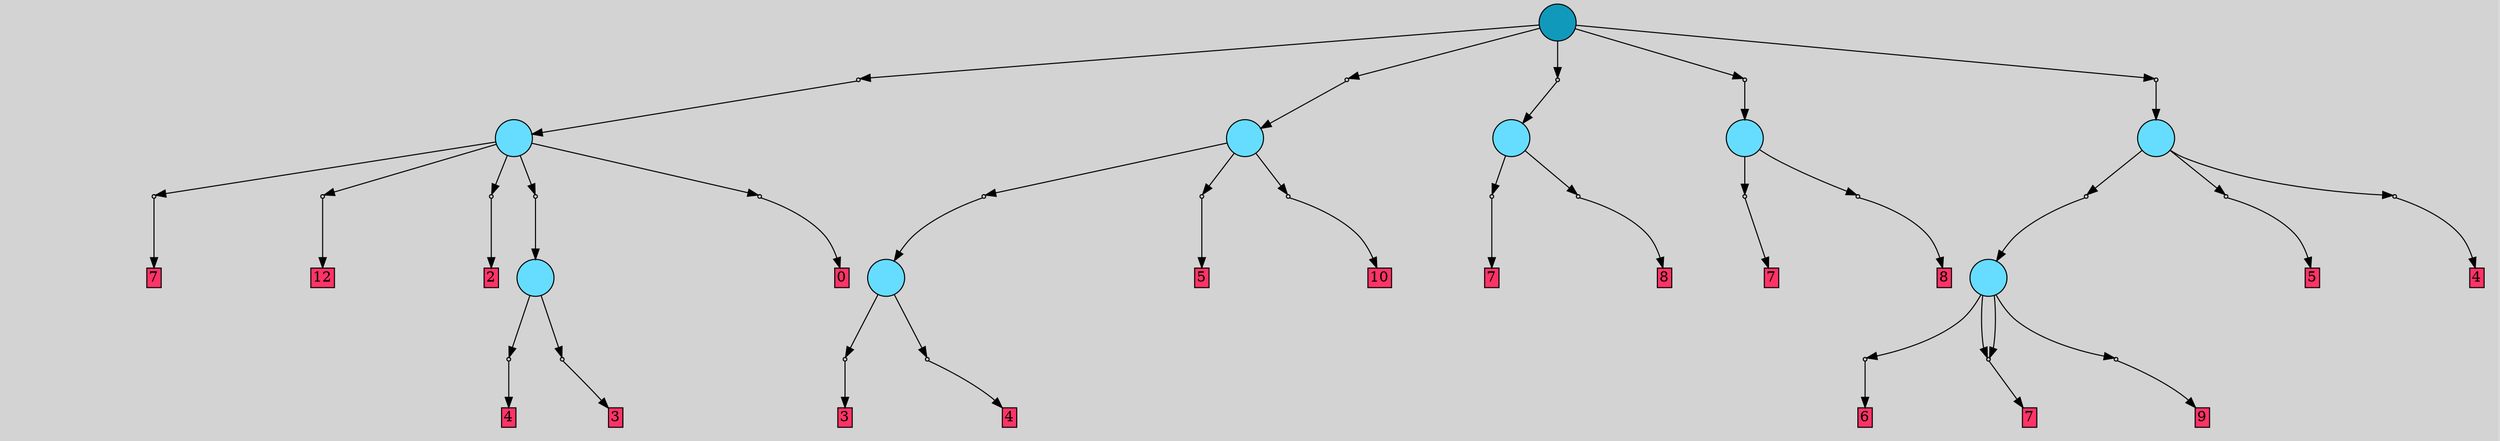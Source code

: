 // File exported with GEGELATI v1.3.1
// On the 2024-04-08 17:52:57
// With the File::TPGGraphDotExporter
digraph{
	graph[pad = "0.212, 0.055" bgcolor = lightgray]
	node[shape=circle style = filled label = ""]
		T59 [fillcolor="#66ddff"]
		T300 [fillcolor="#66ddff"]
		T322 [fillcolor="#66ddff"]
		T899 [fillcolor="#66ddff"]
		T900 [fillcolor="#66ddff"]
		T901 [fillcolor="#66ddff"]
		T93 [fillcolor="#66ddff"]
		T902 [fillcolor="#66ddff"]
		T1024 [fillcolor="#1199bb"]
		P20753 [fillcolor="#cccccc" shape=point] //8|
		I20753 [shape=box style=invis label="9|0&0|1#2|0&#92;n"]
		P20753 -> I20753[style=invis]
		A13235 [fillcolor="#ff3366" shape=box margin=0.03 width=0 height=0 label="6"]
		T59 -> P20753 -> A13235
		P20754 [fillcolor="#cccccc" shape=point] //5|
		I20754 [shape=box style=invis label="3|0&0|7#0|1&#92;n"]
		P20754 -> I20754[style=invis]
		A13236 [fillcolor="#ff3366" shape=box margin=0.03 width=0 height=0 label="7"]
		T59 -> P20754 -> A13236
		P20755 [fillcolor="#cccccc" shape=point] //-6|
		I20755 [shape=box style=invis label="11|4&2|0#1|6&#92;n2|0&2|0#0|4&#92;n"]
		P20755 -> I20755[style=invis]
		A13237 [fillcolor="#ff3366" shape=box margin=0.03 width=0 height=0 label="9"]
		T59 -> P20755 -> A13237
		T59 -> P20754
		P20756 [fillcolor="#cccccc" shape=point] //-2|
		I20756 [shape=box style=invis label="11|1&2|4#2|6&#92;n4|5&2|7#0|6&#92;n0|7&0|5#0|1&#92;n4|4&2|6#0|7&#92;n4|0&0|4#2|4&#92;n"]
		P20756 -> I20756[style=invis]
		T300 -> P20756 -> T59
		P20757 [fillcolor="#cccccc" shape=point] //10|
		I20757 [shape=box style=invis label="10|3&0|4#1|4&#92;n4|0&0|3#2|7&#92;n"]
		P20757 -> I20757[style=invis]
		A13238 [fillcolor="#ff3366" shape=box margin=0.03 width=0 height=0 label="5"]
		T300 -> P20757 -> A13238
		P20758 [fillcolor="#cccccc" shape=point] //-9|
		I20758 [shape=box style=invis label="3|0&2|6#2|7&#92;n"]
		P20758 -> I20758[style=invis]
		A13239 [fillcolor="#ff3366" shape=box margin=0.03 width=0 height=0 label="4"]
		T300 -> P20758 -> A13239
		P20759 [fillcolor="#cccccc" shape=point] //-3|
		I20759 [shape=box style=invis label=""]
		P20759 -> I20759[style=invis]
		A13240 [fillcolor="#ff3366" shape=box margin=0.03 width=0 height=0 label="7"]
		T322 -> P20759 -> A13240
		P20760 [fillcolor="#cccccc" shape=point] //5|
		I20760 [shape=box style=invis label="10|0&2|0#1|0&#92;n"]
		P20760 -> I20760[style=invis]
		A13241 [fillcolor="#ff3366" shape=box margin=0.03 width=0 height=0 label="8"]
		T322 -> P20760 -> A13241
		P20761 [fillcolor="#cccccc" shape=point] //-2|
		I20761 [shape=box style=invis label="7|0&2|6#2|7&#92;n"]
		P20761 -> I20761[style=invis]
		A13242 [fillcolor="#ff3366" shape=box margin=0.03 width=0 height=0 label="7"]
		T899 -> P20761 -> A13242
		P20762 [fillcolor="#cccccc" shape=point] //7|
		I20762 [shape=box style=invis label="3|0&2|0#0|0&#92;n"]
		P20762 -> I20762[style=invis]
		A13243 [fillcolor="#ff3366" shape=box margin=0.03 width=0 height=0 label="12"]
		T899 -> P20762 -> A13243
		P20763 [fillcolor="#cccccc" shape=point] //-9|
		I20763 [shape=box style=invis label="5|7&2|3#1|6&#92;n2|0&2|1#0|7&#92;n"]
		P20763 -> I20763[style=invis]
		A13244 [fillcolor="#ff3366" shape=box margin=0.03 width=0 height=0 label="2"]
		T899 -> P20763 -> A13244
		P20764 [fillcolor="#cccccc" shape=point] //3|
		I20764 [shape=box style=invis label="1|0&2|5#2|1&#92;n"]
		P20764 -> I20764[style=invis]
		A13245 [fillcolor="#ff3366" shape=box margin=0.03 width=0 height=0 label="4"]
		T93 -> P20764 -> A13245
		P20765 [fillcolor="#cccccc" shape=point] //6|
		I20765 [shape=box style=invis label=""]
		P20765 -> I20765[style=invis]
		A13246 [fillcolor="#ff3366" shape=box margin=0.03 width=0 height=0 label="3"]
		T900 -> P20765 -> A13246
		P20766 [fillcolor="#cccccc" shape=point] //6|
		I20766 [shape=box style=invis label=""]
		P20766 -> I20766[style=invis]
		A13247 [fillcolor="#ff3366" shape=box margin=0.03 width=0 height=0 label="3"]
		T93 -> P20766 -> A13247
		P20767 [fillcolor="#cccccc" shape=point] //-3|
		I20767 [shape=box style=invis label=""]
		P20767 -> I20767[style=invis]
		A13248 [fillcolor="#ff3366" shape=box margin=0.03 width=0 height=0 label="7"]
		T902 -> P20767 -> A13248
		P20768 [fillcolor="#cccccc" shape=point] //2|
		I20768 [shape=box style=invis label="11|0&0|0#2|3&#92;n"]
		P20768 -> I20768[style=invis]
		T901 -> P20768 -> T900
		P20769 [fillcolor="#cccccc" shape=point] //5|
		I20769 [shape=box style=invis label="10|0&2|0#1|0&#92;n"]
		P20769 -> I20769[style=invis]
		A13249 [fillcolor="#ff3366" shape=box margin=0.03 width=0 height=0 label="8"]
		T902 -> P20769 -> A13249
		P20770 [fillcolor="#cccccc" shape=point] //3|
		I20770 [shape=box style=invis label="4|7&0|7#2|7&#92;n7|0&0|7#2|1&#92;n"]
		P20770 -> I20770[style=invis]
		A13250 [fillcolor="#ff3366" shape=box margin=0.03 width=0 height=0 label="5"]
		T901 -> P20770 -> A13250
		P20771 [fillcolor="#cccccc" shape=point] //3|
		I20771 [shape=box style=invis label="1|0&2|5#2|1&#92;n"]
		P20771 -> I20771[style=invis]
		A13251 [fillcolor="#ff3366" shape=box margin=0.03 width=0 height=0 label="4"]
		T900 -> P20771 -> A13251
		P20772 [fillcolor="#cccccc" shape=point] //4|
		I20772 [shape=box style=invis label="10|0&2|6#1|6&#92;n"]
		P20772 -> I20772[style=invis]
		A13252 [fillcolor="#ff3366" shape=box margin=0.03 width=0 height=0 label="10"]
		T901 -> P20772 -> A13252
		P20773 [fillcolor="#cccccc" shape=point] //-1|
		I20773 [shape=box style=invis label="0|3&0|3#2|2&#92;n4|0&2|3#0|3&#92;n"]
		P20773 -> I20773[style=invis]
		T899 -> P20773 -> T93
		P20774 [fillcolor="#cccccc" shape=point] //7|
		I20774 [shape=box style=invis label="2|0&2|0#2|6&#92;n"]
		P20774 -> I20774[style=invis]
		A13253 [fillcolor="#ff3366" shape=box margin=0.03 width=0 height=0 label="0"]
		T899 -> P20774 -> A13253
		P20775 [fillcolor="#cccccc" shape=point] //-3|
		I20775 [shape=box style=invis label="7|0&2|4#1|5&#92;n"]
		P20775 -> I20775[style=invis]
		T1024 -> P20775 -> T899
		P20776 [fillcolor="#cccccc" shape=point] //7|
		I20776 [shape=box style=invis label="2|0&2|6#2|2&#92;n"]
		P20776 -> I20776[style=invis]
		T1024 -> P20776 -> T901
		P20777 [fillcolor="#cccccc" shape=point] //4|
		I20777 [shape=box style=invis label="9|0&2|0#2|2&#92;n"]
		P20777 -> I20777[style=invis]
		T1024 -> P20777 -> T322
		P20778 [fillcolor="#cccccc" shape=point] //-1|
		I20778 [shape=box style=invis label="0|7&2|6#2|1&#92;n1|0&0|7#0|4&#92;n"]
		P20778 -> I20778[style=invis]
		T1024 -> P20778 -> T902
		P20779 [fillcolor="#cccccc" shape=point] //-5|
		I20779 [shape=box style=invis label="10|0&2|6#1|7&#92;n"]
		P20779 -> I20779[style=invis]
		T1024 -> P20779 -> T300
		{ rank= same T1024 }
}
